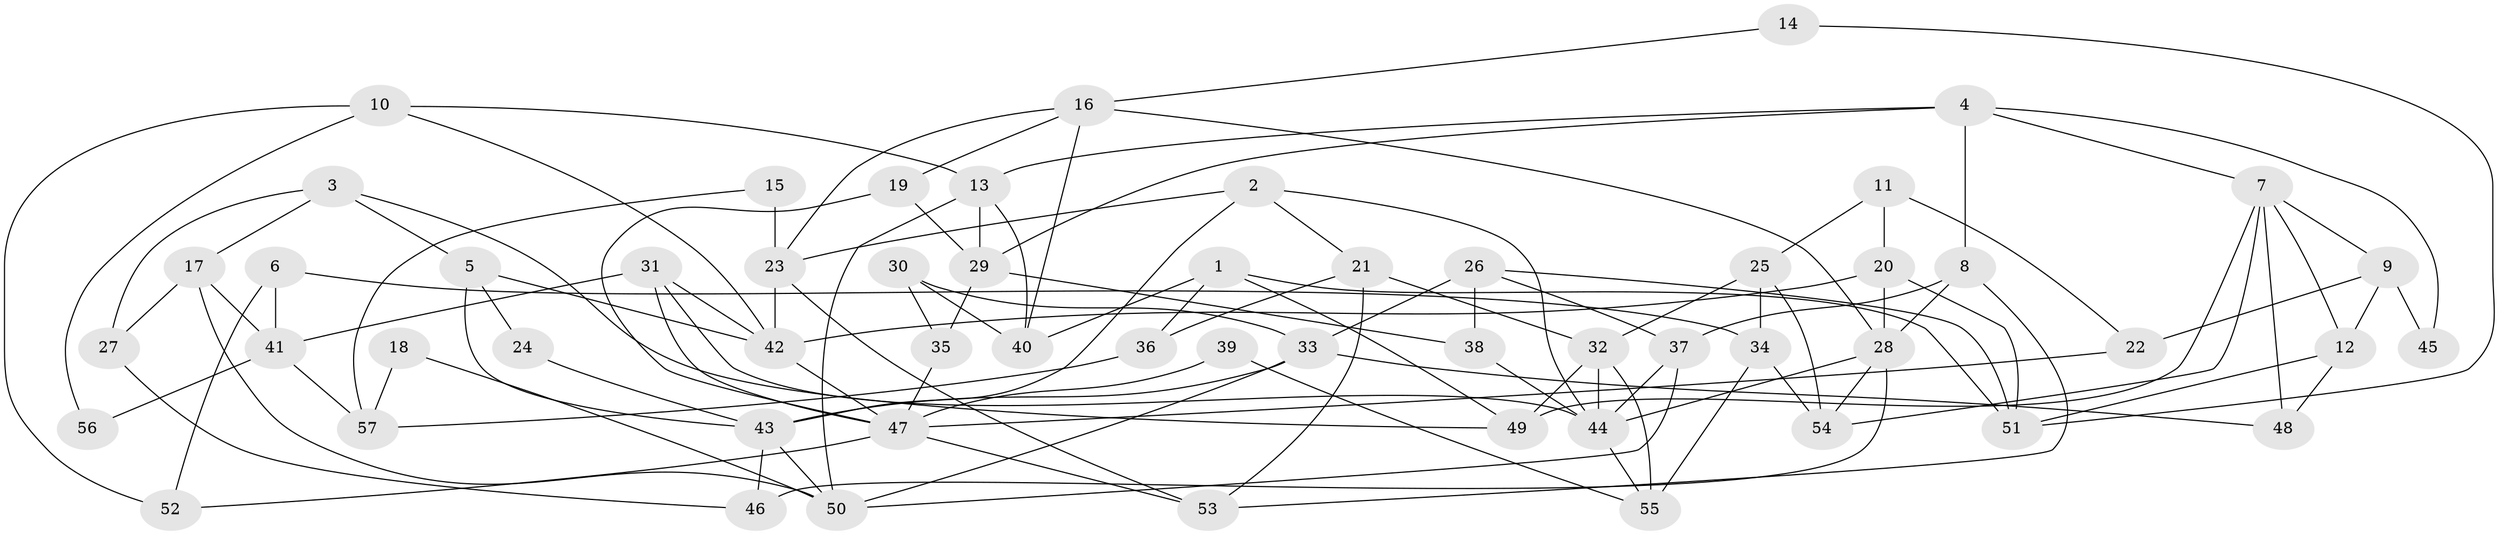 // coarse degree distribution, {5: 0.225, 4: 0.1, 2: 0.15, 3: 0.175, 8: 0.025, 7: 0.125, 6: 0.175, 1: 0.025}
// Generated by graph-tools (version 1.1) at 2025/37/03/04/25 23:37:15]
// undirected, 57 vertices, 114 edges
graph export_dot {
  node [color=gray90,style=filled];
  1;
  2;
  3;
  4;
  5;
  6;
  7;
  8;
  9;
  10;
  11;
  12;
  13;
  14;
  15;
  16;
  17;
  18;
  19;
  20;
  21;
  22;
  23;
  24;
  25;
  26;
  27;
  28;
  29;
  30;
  31;
  32;
  33;
  34;
  35;
  36;
  37;
  38;
  39;
  40;
  41;
  42;
  43;
  44;
  45;
  46;
  47;
  48;
  49;
  50;
  51;
  52;
  53;
  54;
  55;
  56;
  57;
  1 -- 51;
  1 -- 49;
  1 -- 36;
  1 -- 40;
  2 -- 44;
  2 -- 21;
  2 -- 23;
  2 -- 43;
  3 -- 27;
  3 -- 5;
  3 -- 17;
  3 -- 49;
  4 -- 29;
  4 -- 7;
  4 -- 8;
  4 -- 13;
  4 -- 45;
  5 -- 42;
  5 -- 43;
  5 -- 24;
  6 -- 52;
  6 -- 34;
  6 -- 41;
  7 -- 12;
  7 -- 54;
  7 -- 9;
  7 -- 48;
  7 -- 49;
  8 -- 28;
  8 -- 37;
  8 -- 53;
  9 -- 12;
  9 -- 22;
  9 -- 45;
  10 -- 13;
  10 -- 42;
  10 -- 52;
  10 -- 56;
  11 -- 25;
  11 -- 22;
  11 -- 20;
  12 -- 48;
  12 -- 51;
  13 -- 29;
  13 -- 40;
  13 -- 50;
  14 -- 16;
  14 -- 51;
  15 -- 23;
  15 -- 57;
  16 -- 19;
  16 -- 40;
  16 -- 23;
  16 -- 28;
  17 -- 50;
  17 -- 27;
  17 -- 41;
  18 -- 50;
  18 -- 57;
  19 -- 29;
  19 -- 47;
  20 -- 42;
  20 -- 28;
  20 -- 51;
  21 -- 53;
  21 -- 32;
  21 -- 36;
  22 -- 47;
  23 -- 42;
  23 -- 53;
  24 -- 43;
  25 -- 34;
  25 -- 32;
  25 -- 54;
  26 -- 33;
  26 -- 37;
  26 -- 38;
  26 -- 51;
  27 -- 46;
  28 -- 44;
  28 -- 46;
  28 -- 54;
  29 -- 38;
  29 -- 35;
  30 -- 40;
  30 -- 33;
  30 -- 35;
  31 -- 47;
  31 -- 41;
  31 -- 42;
  31 -- 44;
  32 -- 44;
  32 -- 49;
  32 -- 55;
  33 -- 43;
  33 -- 50;
  33 -- 48;
  34 -- 55;
  34 -- 54;
  35 -- 47;
  36 -- 57;
  37 -- 44;
  37 -- 50;
  38 -- 44;
  39 -- 55;
  39 -- 47;
  41 -- 56;
  41 -- 57;
  42 -- 47;
  43 -- 50;
  43 -- 46;
  44 -- 55;
  47 -- 53;
  47 -- 52;
}
